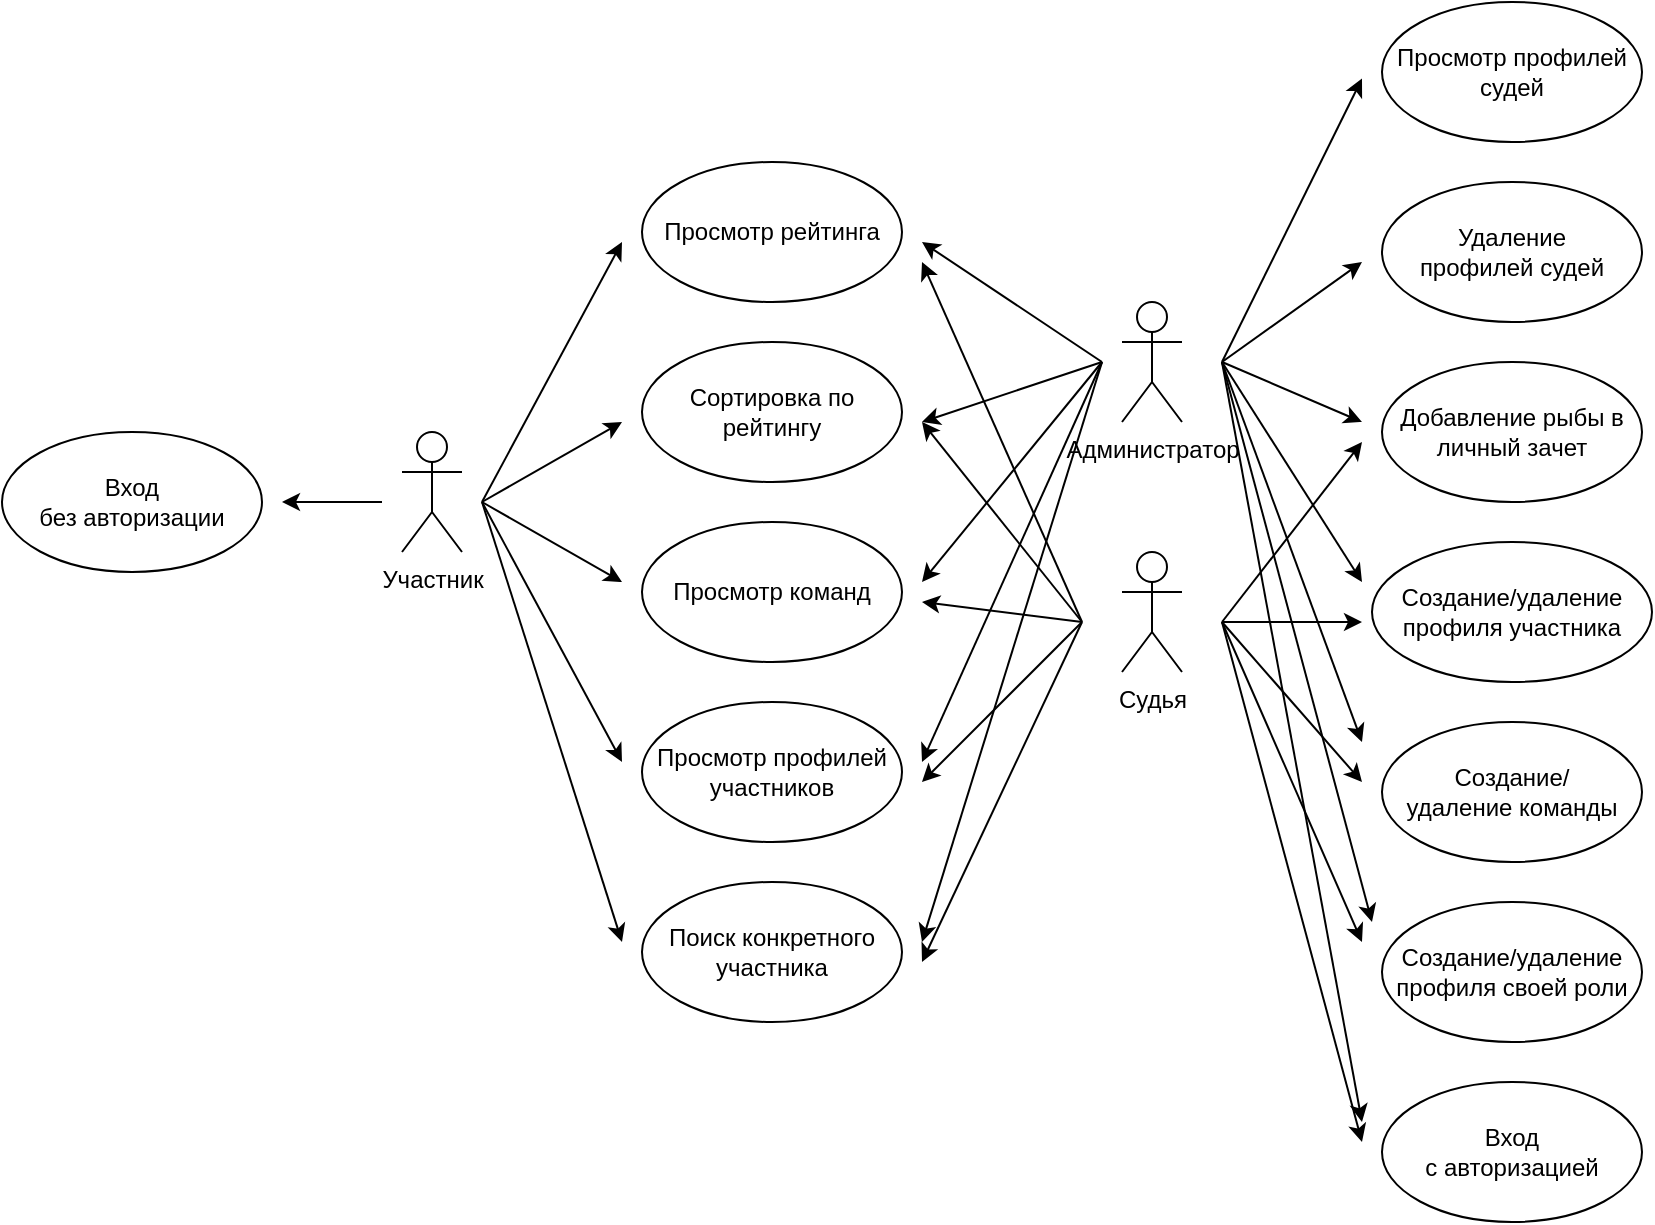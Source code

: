 <mxfile version="20.8.23" type="device" pages="4"><diagram id="C5RBs43oDa-KdzZeNtuy" name="Use-Case"><mxGraphModel dx="1363" dy="896" grid="1" gridSize="10" guides="1" tooltips="1" connect="1" arrows="1" fold="1" page="1" pageScale="1" pageWidth="1169" pageHeight="827" math="0" shadow="0"><root><mxCell id="WIyWlLk6GJQsqaUBKTNV-0"/><mxCell id="WIyWlLk6GJQsqaUBKTNV-1" parent="WIyWlLk6GJQsqaUBKTNV-0"/><mxCell id="YQOHylvYxFAeb9ghVXUO-17" value="Создание/удаление&lt;br&gt;профиля своей роли" style="ellipse;whiteSpace=wrap;html=1;" parent="WIyWlLk6GJQsqaUBKTNV-1" vertex="1"><mxGeometry x="780" y="580" width="130" height="70" as="geometry"/></mxCell><mxCell id="YQOHylvYxFAeb9ghVXUO-0" value="Участник" style="shape=umlActor;verticalLabelPosition=bottom;verticalAlign=top;html=1;outlineConnect=0;" parent="WIyWlLk6GJQsqaUBKTNV-1" vertex="1"><mxGeometry x="290" y="345" width="30" height="60" as="geometry"/></mxCell><mxCell id="YQOHylvYxFAeb9ghVXUO-4" value="Судья" style="shape=umlActor;verticalLabelPosition=bottom;verticalAlign=top;html=1;outlineConnect=0;" parent="WIyWlLk6GJQsqaUBKTNV-1" vertex="1"><mxGeometry x="650" y="405" width="30" height="60" as="geometry"/></mxCell><mxCell id="YQOHylvYxFAeb9ghVXUO-5" value="Администратор" style="shape=umlActor;verticalLabelPosition=bottom;verticalAlign=top;html=1;outlineConnect=0;" parent="WIyWlLk6GJQsqaUBKTNV-1" vertex="1"><mxGeometry x="650" y="280" width="30" height="60" as="geometry"/></mxCell><mxCell id="YQOHylvYxFAeb9ghVXUO-8" value="Просмотр рейтинга" style="ellipse;whiteSpace=wrap;html=1;" parent="WIyWlLk6GJQsqaUBKTNV-1" vertex="1"><mxGeometry x="410" y="210" width="130" height="70" as="geometry"/></mxCell><mxCell id="YQOHylvYxFAeb9ghVXUO-9" value="Создание/удаление&lt;br&gt;профиля участника" style="ellipse;whiteSpace=wrap;html=1;" parent="WIyWlLk6GJQsqaUBKTNV-1" vertex="1"><mxGeometry x="775" y="400" width="140" height="70" as="geometry"/></mxCell><mxCell id="YQOHylvYxFAeb9ghVXUO-11" value="Добавление рыбы в личный зачет" style="ellipse;whiteSpace=wrap;html=1;" parent="WIyWlLk6GJQsqaUBKTNV-1" vertex="1"><mxGeometry x="780" y="310" width="130" height="70" as="geometry"/></mxCell><mxCell id="YQOHylvYxFAeb9ghVXUO-12" value="Создание/&lt;br&gt;удаление команды" style="ellipse;whiteSpace=wrap;html=1;" parent="WIyWlLk6GJQsqaUBKTNV-1" vertex="1"><mxGeometry x="780" y="490" width="130" height="70" as="geometry"/></mxCell><mxCell id="YQOHylvYxFAeb9ghVXUO-13" value="Сортировка по рейтингу" style="ellipse;whiteSpace=wrap;html=1;" parent="WIyWlLk6GJQsqaUBKTNV-1" vertex="1"><mxGeometry x="410" y="300" width="130" height="70" as="geometry"/></mxCell><mxCell id="YQOHylvYxFAeb9ghVXUO-14" value="Просмотр профилей участников" style="ellipse;whiteSpace=wrap;html=1;" parent="WIyWlLk6GJQsqaUBKTNV-1" vertex="1"><mxGeometry x="410" y="480" width="130" height="70" as="geometry"/></mxCell><mxCell id="YQOHylvYxFAeb9ghVXUO-15" value="Просмотр команд" style="ellipse;whiteSpace=wrap;html=1;" parent="WIyWlLk6GJQsqaUBKTNV-1" vertex="1"><mxGeometry x="410" y="390" width="130" height="70" as="geometry"/></mxCell><mxCell id="YQOHylvYxFAeb9ghVXUO-16" value="Просмотр профилей судей" style="ellipse;whiteSpace=wrap;html=1;" parent="WIyWlLk6GJQsqaUBKTNV-1" vertex="1"><mxGeometry x="780" y="130" width="130" height="70" as="geometry"/></mxCell><mxCell id="YQOHylvYxFAeb9ghVXUO-18" value="Удаление &lt;br&gt;профилей судей" style="ellipse;whiteSpace=wrap;html=1;" parent="WIyWlLk6GJQsqaUBKTNV-1" vertex="1"><mxGeometry x="780" y="220" width="130" height="70" as="geometry"/></mxCell><mxCell id="YQOHylvYxFAeb9ghVXUO-21" value="" style="endArrow=classic;html=1;rounded=0;" parent="WIyWlLk6GJQsqaUBKTNV-1" edge="1"><mxGeometry width="50" height="50" relative="1" as="geometry"><mxPoint x="700" y="440" as="sourcePoint"/><mxPoint x="770" y="600" as="targetPoint"/></mxGeometry></mxCell><mxCell id="YQOHylvYxFAeb9ghVXUO-22" value="" style="endArrow=classic;html=1;rounded=0;" parent="WIyWlLk6GJQsqaUBKTNV-1" edge="1"><mxGeometry width="50" height="50" relative="1" as="geometry"><mxPoint x="700" y="440" as="sourcePoint"/><mxPoint x="770" y="520" as="targetPoint"/></mxGeometry></mxCell><mxCell id="YQOHylvYxFAeb9ghVXUO-23" value="" style="endArrow=classic;html=1;rounded=0;" parent="WIyWlLk6GJQsqaUBKTNV-1" edge="1"><mxGeometry width="50" height="50" relative="1" as="geometry"><mxPoint x="700" y="440" as="sourcePoint"/><mxPoint x="770" y="440" as="targetPoint"/></mxGeometry></mxCell><mxCell id="YQOHylvYxFAeb9ghVXUO-24" value="" style="endArrow=classic;html=1;rounded=0;" parent="WIyWlLk6GJQsqaUBKTNV-1" edge="1"><mxGeometry width="50" height="50" relative="1" as="geometry"><mxPoint x="700" y="440" as="sourcePoint"/><mxPoint x="770" y="350" as="targetPoint"/></mxGeometry></mxCell><mxCell id="YQOHylvYxFAeb9ghVXUO-27" value="" style="endArrow=classic;html=1;rounded=0;" parent="WIyWlLk6GJQsqaUBKTNV-1" edge="1"><mxGeometry width="50" height="50" relative="1" as="geometry"><mxPoint x="700" y="310" as="sourcePoint"/><mxPoint x="770" y="500" as="targetPoint"/></mxGeometry></mxCell><mxCell id="YQOHylvYxFAeb9ghVXUO-28" value="" style="endArrow=classic;html=1;rounded=0;" parent="WIyWlLk6GJQsqaUBKTNV-1" edge="1"><mxGeometry width="50" height="50" relative="1" as="geometry"><mxPoint x="700" y="310" as="sourcePoint"/><mxPoint x="775" y="590" as="targetPoint"/></mxGeometry></mxCell><mxCell id="YQOHylvYxFAeb9ghVXUO-29" value="" style="endArrow=classic;html=1;rounded=0;" parent="WIyWlLk6GJQsqaUBKTNV-1" edge="1"><mxGeometry width="50" height="50" relative="1" as="geometry"><mxPoint x="700" y="310" as="sourcePoint"/><mxPoint x="770" y="420" as="targetPoint"/></mxGeometry></mxCell><mxCell id="YQOHylvYxFAeb9ghVXUO-30" value="" style="endArrow=classic;html=1;rounded=0;" parent="WIyWlLk6GJQsqaUBKTNV-1" edge="1"><mxGeometry width="50" height="50" relative="1" as="geometry"><mxPoint x="700" y="310" as="sourcePoint"/><mxPoint x="770" y="340" as="targetPoint"/></mxGeometry></mxCell><mxCell id="YQOHylvYxFAeb9ghVXUO-31" value="" style="endArrow=classic;html=1;rounded=0;" parent="WIyWlLk6GJQsqaUBKTNV-1" edge="1"><mxGeometry width="50" height="50" relative="1" as="geometry"><mxPoint x="700" y="310" as="sourcePoint"/><mxPoint x="770" y="260" as="targetPoint"/></mxGeometry></mxCell><mxCell id="YQOHylvYxFAeb9ghVXUO-32" value="" style="endArrow=classic;html=1;rounded=0;" parent="WIyWlLk6GJQsqaUBKTNV-1" edge="1"><mxGeometry width="50" height="50" relative="1" as="geometry"><mxPoint x="700" y="310" as="sourcePoint"/><mxPoint x="770" y="168.286" as="targetPoint"/></mxGeometry></mxCell><mxCell id="YQOHylvYxFAeb9ghVXUO-33" value="" style="endArrow=classic;html=1;rounded=0;" parent="WIyWlLk6GJQsqaUBKTNV-1" edge="1"><mxGeometry width="50" height="50" relative="1" as="geometry"><mxPoint x="330" y="380" as="sourcePoint"/><mxPoint x="400" y="250" as="targetPoint"/></mxGeometry></mxCell><mxCell id="YQOHylvYxFAeb9ghVXUO-34" value="" style="endArrow=classic;html=1;rounded=0;" parent="WIyWlLk6GJQsqaUBKTNV-1" edge="1"><mxGeometry width="50" height="50" relative="1" as="geometry"><mxPoint x="330" y="380" as="sourcePoint"/><mxPoint x="400" y="340" as="targetPoint"/></mxGeometry></mxCell><mxCell id="YQOHylvYxFAeb9ghVXUO-35" value="" style="endArrow=classic;html=1;rounded=0;" parent="WIyWlLk6GJQsqaUBKTNV-1" edge="1"><mxGeometry width="50" height="50" relative="1" as="geometry"><mxPoint x="330" y="380" as="sourcePoint"/><mxPoint x="400" y="420" as="targetPoint"/></mxGeometry></mxCell><mxCell id="YQOHylvYxFAeb9ghVXUO-36" value="" style="endArrow=classic;html=1;rounded=0;" parent="WIyWlLk6GJQsqaUBKTNV-1" edge="1"><mxGeometry width="50" height="50" relative="1" as="geometry"><mxPoint x="330" y="380" as="sourcePoint"/><mxPoint x="400" y="510" as="targetPoint"/></mxGeometry></mxCell><mxCell id="YQOHylvYxFAeb9ghVXUO-37" value="" style="endArrow=classic;html=1;rounded=0;" parent="WIyWlLk6GJQsqaUBKTNV-1" edge="1"><mxGeometry width="50" height="50" relative="1" as="geometry"><mxPoint x="640" y="310" as="sourcePoint"/><mxPoint x="550" y="250" as="targetPoint"/></mxGeometry></mxCell><mxCell id="YQOHylvYxFAeb9ghVXUO-38" value="" style="endArrow=classic;html=1;rounded=0;" parent="WIyWlLk6GJQsqaUBKTNV-1" edge="1"><mxGeometry width="50" height="50" relative="1" as="geometry"><mxPoint x="640" y="310" as="sourcePoint"/><mxPoint x="550" y="340" as="targetPoint"/></mxGeometry></mxCell><mxCell id="YQOHylvYxFAeb9ghVXUO-39" value="" style="endArrow=classic;html=1;rounded=0;" parent="WIyWlLk6GJQsqaUBKTNV-1" edge="1"><mxGeometry width="50" height="50" relative="1" as="geometry"><mxPoint x="640" y="310" as="sourcePoint"/><mxPoint x="550" y="420" as="targetPoint"/></mxGeometry></mxCell><mxCell id="YQOHylvYxFAeb9ghVXUO-40" value="" style="endArrow=classic;html=1;rounded=0;" parent="WIyWlLk6GJQsqaUBKTNV-1" edge="1"><mxGeometry width="50" height="50" relative="1" as="geometry"><mxPoint x="640" y="310" as="sourcePoint"/><mxPoint x="550" y="510" as="targetPoint"/></mxGeometry></mxCell><mxCell id="YQOHylvYxFAeb9ghVXUO-41" value="" style="endArrow=classic;html=1;rounded=0;" parent="WIyWlLk6GJQsqaUBKTNV-1" edge="1"><mxGeometry width="50" height="50" relative="1" as="geometry"><mxPoint x="630" y="440" as="sourcePoint"/><mxPoint x="550" y="260" as="targetPoint"/></mxGeometry></mxCell><mxCell id="YQOHylvYxFAeb9ghVXUO-42" value="" style="endArrow=classic;html=1;rounded=0;" parent="WIyWlLk6GJQsqaUBKTNV-1" edge="1"><mxGeometry width="50" height="50" relative="1" as="geometry"><mxPoint x="630" y="440" as="sourcePoint"/><mxPoint x="550" y="340" as="targetPoint"/></mxGeometry></mxCell><mxCell id="YQOHylvYxFAeb9ghVXUO-43" value="" style="endArrow=classic;html=1;rounded=0;" parent="WIyWlLk6GJQsqaUBKTNV-1" edge="1"><mxGeometry width="50" height="50" relative="1" as="geometry"><mxPoint x="630" y="440" as="sourcePoint"/><mxPoint x="550" y="430" as="targetPoint"/></mxGeometry></mxCell><mxCell id="YQOHylvYxFAeb9ghVXUO-44" value="" style="endArrow=classic;html=1;rounded=0;" parent="WIyWlLk6GJQsqaUBKTNV-1" edge="1"><mxGeometry width="50" height="50" relative="1" as="geometry"><mxPoint x="630" y="440" as="sourcePoint"/><mxPoint x="550" y="520" as="targetPoint"/></mxGeometry></mxCell><mxCell id="0qVret66S03Rt1zFF7dO-0" value="Вход &lt;br&gt;без авторизации" style="ellipse;whiteSpace=wrap;html=1;" parent="WIyWlLk6GJQsqaUBKTNV-1" vertex="1"><mxGeometry x="90" y="345" width="130" height="70" as="geometry"/></mxCell><mxCell id="0qVret66S03Rt1zFF7dO-1" value="Вход &lt;br&gt;с авторизацией" style="ellipse;whiteSpace=wrap;html=1;" parent="WIyWlLk6GJQsqaUBKTNV-1" vertex="1"><mxGeometry x="780" y="670" width="130" height="70" as="geometry"/></mxCell><mxCell id="0qVret66S03Rt1zFF7dO-2" value="" style="endArrow=classic;html=1;rounded=0;" parent="WIyWlLk6GJQsqaUBKTNV-1" edge="1"><mxGeometry width="50" height="50" relative="1" as="geometry"><mxPoint x="280" y="380" as="sourcePoint"/><mxPoint x="230" y="380" as="targetPoint"/></mxGeometry></mxCell><mxCell id="0qVret66S03Rt1zFF7dO-3" value="" style="endArrow=classic;html=1;rounded=0;" parent="WIyWlLk6GJQsqaUBKTNV-1" edge="1"><mxGeometry width="50" height="50" relative="1" as="geometry"><mxPoint x="700" y="440" as="sourcePoint"/><mxPoint x="770" y="700" as="targetPoint"/></mxGeometry></mxCell><mxCell id="0qVret66S03Rt1zFF7dO-4" value="" style="endArrow=classic;html=1;rounded=0;" parent="WIyWlLk6GJQsqaUBKTNV-1" edge="1"><mxGeometry width="50" height="50" relative="1" as="geometry"><mxPoint x="700" y="310" as="sourcePoint"/><mxPoint x="770" y="690" as="targetPoint"/></mxGeometry></mxCell><mxCell id="_BzjQi7NWbkjEzdSLyF--0" value="Поиск конкретного участника" style="ellipse;whiteSpace=wrap;html=1;" parent="WIyWlLk6GJQsqaUBKTNV-1" vertex="1"><mxGeometry x="410" y="570" width="130" height="70" as="geometry"/></mxCell><mxCell id="_BzjQi7NWbkjEzdSLyF--1" value="" style="endArrow=classic;html=1;rounded=0;" parent="WIyWlLk6GJQsqaUBKTNV-1" edge="1"><mxGeometry width="50" height="50" relative="1" as="geometry"><mxPoint x="330" y="380" as="sourcePoint"/><mxPoint x="400" y="600" as="targetPoint"/></mxGeometry></mxCell><mxCell id="_BzjQi7NWbkjEzdSLyF--2" value="" style="endArrow=classic;html=1;rounded=0;" parent="WIyWlLk6GJQsqaUBKTNV-1" edge="1"><mxGeometry width="50" height="50" relative="1" as="geometry"><mxPoint x="640" y="310" as="sourcePoint"/><mxPoint x="550" y="600" as="targetPoint"/></mxGeometry></mxCell><mxCell id="_BzjQi7NWbkjEzdSLyF--3" value="" style="endArrow=classic;html=1;rounded=0;" parent="WIyWlLk6GJQsqaUBKTNV-1" edge="1"><mxGeometry width="50" height="50" relative="1" as="geometry"><mxPoint x="630" y="440" as="sourcePoint"/><mxPoint x="550" y="610" as="targetPoint"/></mxGeometry></mxCell></root></mxGraphModel></diagram><diagram id="XdohC6Mm9TDJxj2JMwWu" name="ER-diagram"><mxGraphModel dx="954" dy="627" grid="1" gridSize="10" guides="1" tooltips="1" connect="1" arrows="1" fold="1" page="1" pageScale="1" pageWidth="1169" pageHeight="827" math="0" shadow="0"><root><mxCell id="0"/><mxCell id="1" parent="0"/><mxCell id="G66R9yaTg9BMYnOoVjgn-23" value="" style="rounded=0;whiteSpace=wrap;html=1;" parent="1" vertex="1"><mxGeometry x="820" y="630" width="120" height="60" as="geometry"/></mxCell><mxCell id="JLUIzX71OMbjESoLjNHT-1" value="Участник" style="rounded=0;whiteSpace=wrap;html=1;" parent="1" vertex="1"><mxGeometry x="1030" y="410" width="120" height="60" as="geometry"/></mxCell><mxCell id="G66R9yaTg9BMYnOoVjgn-1" value="Администратор" style="rounded=0;whiteSpace=wrap;html=1;" parent="1" vertex="1"><mxGeometry x="1430" y="330" width="120" height="60" as="geometry"/></mxCell><mxCell id="G66R9yaTg9BMYnOoVjgn-2" value="Судья" style="rounded=0;whiteSpace=wrap;html=1;" parent="1" vertex="1"><mxGeometry x="1250" y="340" width="120" height="60" as="geometry"/></mxCell><mxCell id="G66R9yaTg9BMYnOoVjgn-3" value="Рыба" style="rounded=0;whiteSpace=wrap;html=1;" parent="1" vertex="1"><mxGeometry x="290" y="390" width="120" height="60" as="geometry"/></mxCell><mxCell id="G66R9yaTg9BMYnOoVjgn-4" value="fishId" style="ellipse;whiteSpace=wrap;html=1;" parent="1" vertex="1"><mxGeometry x="210" y="470" width="120" height="60" as="geometry"/></mxCell><mxCell id="G66R9yaTg9BMYnOoVjgn-6" value="fishName" style="ellipse;whiteSpace=wrap;html=1;" parent="1" vertex="1"><mxGeometry x="210" y="550" width="120" height="60" as="geometry"/></mxCell><mxCell id="G66R9yaTg9BMYnOoVjgn-7" value="fishWeight" style="ellipse;whiteSpace=wrap;html=1;" parent="1" vertex="1"><mxGeometry x="210" y="630" width="120" height="60" as="geometry"/></mxCell><mxCell id="G66R9yaTg9BMYnOoVjgn-9" value="fishScore" style="ellipse;whiteSpace=wrap;html=1;" parent="1" vertex="1"><mxGeometry x="210" y="700" width="120" height="60" as="geometry"/></mxCell><mxCell id="G66R9yaTg9BMYnOoVjgn-10" value="fishDay" style="ellipse;whiteSpace=wrap;html=1;" parent="1" vertex="1"><mxGeometry x="210" y="770" width="120" height="60" as="geometry"/></mxCell><mxCell id="G66R9yaTg9BMYnOoVjgn-11" value="Профиль" style="rounded=0;whiteSpace=wrap;html=1;" parent="1" vertex="1"><mxGeometry x="490" y="530" width="120" height="60" as="geometry"/></mxCell><mxCell id="G66R9yaTg9BMYnOoVjgn-12" value="profileId" style="ellipse;whiteSpace=wrap;html=1;" parent="1" vertex="1"><mxGeometry x="480" y="600" width="120" height="60" as="geometry"/></mxCell><mxCell id="G66R9yaTg9BMYnOoVjgn-13" value="profileFullName" style="ellipse;whiteSpace=wrap;html=1;" parent="1" vertex="1"><mxGeometry x="480" y="680" width="120" height="60" as="geometry"/></mxCell><mxCell id="G66R9yaTg9BMYnOoVjgn-14" value="profileCity" style="ellipse;whiteSpace=wrap;html=1;" parent="1" vertex="1"><mxGeometry x="480" y="850" width="120" height="60" as="geometry"/></mxCell><mxCell id="G66R9yaTg9BMYnOoVjgn-15" value="profileBirthDate" style="ellipse;whiteSpace=wrap;html=1;" parent="1" vertex="1"><mxGeometry x="480" y="767" width="120" height="60" as="geometry"/></mxCell><mxCell id="G66R9yaTg9BMYnOoVjgn-16" value="profileLicense" style="ellipse;whiteSpace=wrap;html=1;" parent="1" vertex="1"><mxGeometry x="480" y="940" width="120" height="60" as="geometry"/></mxCell><mxCell id="G66R9yaTg9BMYnOoVjgn-17" value="profileRole" style="ellipse;whiteSpace=wrap;html=1;" parent="1" vertex="1"><mxGeometry x="480" y="1030" width="120" height="60" as="geometry"/></mxCell><mxCell id="G66R9yaTg9BMYnOoVjgn-18" value="Авторизация" style="rounded=0;whiteSpace=wrap;html=1;" parent="1" vertex="1"><mxGeometry x="830" y="635" width="100" height="50" as="geometry"/></mxCell><mxCell id="G66R9yaTg9BMYnOoVjgn-19" value="authorizationId" style="ellipse;whiteSpace=wrap;html=1;" parent="1" vertex="1"><mxGeometry x="780" y="700" width="120" height="60" as="geometry"/></mxCell><mxCell id="G66R9yaTg9BMYnOoVjgn-20" value="authorizationLogin" style="ellipse;whiteSpace=wrap;html=1;" parent="1" vertex="1"><mxGeometry x="780" y="780" width="120" height="60" as="geometry"/></mxCell><mxCell id="G66R9yaTg9BMYnOoVjgn-21" value="authorizationPassword" style="ellipse;whiteSpace=wrap;html=1;" parent="1" vertex="1"><mxGeometry x="780" y="860" width="120" height="60" as="geometry"/></mxCell><mxCell id="G66R9yaTg9BMYnOoVjgn-24" value="participantId" style="ellipse;whiteSpace=wrap;html=1;" parent="1" vertex="1"><mxGeometry x="980" y="500" width="120" height="60" as="geometry"/></mxCell><mxCell id="G66R9yaTg9BMYnOoVjgn-25" value="Команда" style="rounded=0;whiteSpace=wrap;html=1;" parent="1" vertex="1"><mxGeometry x="30" y="410" width="120" height="60" as="geometry"/></mxCell><mxCell id="G66R9yaTg9BMYnOoVjgn-26" value="teamId" style="ellipse;whiteSpace=wrap;html=1;" parent="1" vertex="1"><mxGeometry x="10" y="500" width="120" height="60" as="geometry"/></mxCell><mxCell id="G66R9yaTg9BMYnOoVjgn-27" value="teamName" style="ellipse;whiteSpace=wrap;html=1;" parent="1" vertex="1"><mxGeometry x="10" y="575" width="120" height="60" as="geometry"/></mxCell><mxCell id="G66R9yaTg9BMYnOoVjgn-28" value="teamMembers" style="ellipse;whiteSpace=wrap;html=1;" parent="1" vertex="1"><mxGeometry x="10" y="660" width="120" height="60" as="geometry"/></mxCell><mxCell id="G66R9yaTg9BMYnOoVjgn-29" value="teamScore" style="ellipse;whiteSpace=wrap;html=1;" parent="1" vertex="1"><mxGeometry x="10" y="740" width="120" height="60" as="geometry"/></mxCell><mxCell id="G66R9yaTg9BMYnOoVjgn-30" value="participantProfile" style="ellipse;whiteSpace=wrap;html=1;" parent="1" vertex="1"><mxGeometry x="980" y="680" width="120" height="60" as="geometry"/></mxCell><mxCell id="G66R9yaTg9BMYnOoVjgn-31" value="participantTeam" style="ellipse;whiteSpace=wrap;html=1;" parent="1" vertex="1"><mxGeometry x="980" y="580" width="120" height="60" as="geometry"/></mxCell><mxCell id="G66R9yaTg9BMYnOoVjgn-32" value="participantFish" style="ellipse;whiteSpace=wrap;html=1;" parent="1" vertex="1"><mxGeometry x="980" y="770" width="120" height="60" as="geometry"/></mxCell><mxCell id="G66R9yaTg9BMYnOoVjgn-33" value="participantScore" style="ellipse;whiteSpace=wrap;html=1;" parent="1" vertex="1"><mxGeometry x="980" y="850" width="120" height="60" as="geometry"/></mxCell><mxCell id="G66R9yaTg9BMYnOoVjgn-34" value="judgeId" style="ellipse;whiteSpace=wrap;html=1;" parent="1" vertex="1"><mxGeometry x="1210" y="413" width="120" height="60" as="geometry"/></mxCell><mxCell id="G66R9yaTg9BMYnOoVjgn-35" value="judgeProfile" style="ellipse;whiteSpace=wrap;html=1;" parent="1" vertex="1"><mxGeometry x="1210" y="490" width="120" height="60" as="geometry"/></mxCell><mxCell id="G66R9yaTg9BMYnOoVjgn-36" value="adminProfile" style="ellipse;whiteSpace=wrap;html=1;" parent="1" vertex="1"><mxGeometry x="1440" y="490" width="120" height="60" as="geometry"/></mxCell><mxCell id="G66R9yaTg9BMYnOoVjgn-37" value="adminId" style="ellipse;whiteSpace=wrap;html=1;" parent="1" vertex="1"><mxGeometry x="1430" y="410" width="120" height="60" as="geometry"/></mxCell></root></mxGraphModel></diagram><diagram id="D-AGvYWgpubNaMurvmir" name="ER-model"><mxGraphModel dx="2637" dy="965" grid="1" gridSize="10" guides="1" tooltips="1" connect="1" arrows="1" fold="1" page="1" pageScale="1" pageWidth="1169" pageHeight="827" math="0" shadow="0"><root><mxCell id="0"/><mxCell id="1" parent="0"/><mxCell id="TVfF_O8ZY-4SQyPAFBxy-117" value="Fish" style="shape=table;startSize=30;container=1;collapsible=1;childLayout=tableLayout;fixedRows=1;rowLines=0;fontStyle=1;align=center;resizeLast=1;" parent="1" vertex="1"><mxGeometry x="-220.05" y="691" width="200" height="120" as="geometry"/></mxCell><mxCell id="TVfF_O8ZY-4SQyPAFBxy-118" value="" style="shape=tableRow;horizontal=0;startSize=0;swimlaneHead=0;swimlaneBody=0;fillColor=none;collapsible=0;dropTarget=0;points=[[0,0.5],[1,0.5]];portConstraint=eastwest;top=0;left=0;right=0;bottom=1;" parent="TVfF_O8ZY-4SQyPAFBxy-117" vertex="1"><mxGeometry y="30" width="200" height="30" as="geometry"/></mxCell><mxCell id="TVfF_O8ZY-4SQyPAFBxy-119" value="PK" style="shape=partialRectangle;connectable=0;fillColor=none;top=0;left=0;bottom=0;right=0;fontStyle=1;overflow=hidden;" parent="TVfF_O8ZY-4SQyPAFBxy-118" vertex="1"><mxGeometry width="30" height="30" as="geometry"><mxRectangle width="30" height="30" as="alternateBounds"/></mxGeometry></mxCell><mxCell id="TVfF_O8ZY-4SQyPAFBxy-120" value="fishID" style="shape=partialRectangle;connectable=0;fillColor=none;top=0;left=0;bottom=0;right=0;align=left;spacingLeft=6;fontStyle=5;overflow=hidden;" parent="TVfF_O8ZY-4SQyPAFBxy-118" vertex="1"><mxGeometry x="30" width="170" height="30" as="geometry"><mxRectangle width="170" height="30" as="alternateBounds"/></mxGeometry></mxCell><mxCell id="TVfF_O8ZY-4SQyPAFBxy-121" value="" style="shape=tableRow;horizontal=0;startSize=0;swimlaneHead=0;swimlaneBody=0;fillColor=none;collapsible=0;dropTarget=0;points=[[0,0.5],[1,0.5]];portConstraint=eastwest;top=0;left=0;right=0;bottom=0;" parent="TVfF_O8ZY-4SQyPAFBxy-117" vertex="1"><mxGeometry y="60" width="200" height="30" as="geometry"/></mxCell><mxCell id="TVfF_O8ZY-4SQyPAFBxy-122" value="" style="shape=partialRectangle;connectable=0;fillColor=none;top=0;left=0;bottom=0;right=0;editable=1;overflow=hidden;" parent="TVfF_O8ZY-4SQyPAFBxy-121" vertex="1"><mxGeometry width="30" height="30" as="geometry"><mxRectangle width="30" height="30" as="alternateBounds"/></mxGeometry></mxCell><mxCell id="TVfF_O8ZY-4SQyPAFBxy-123" value="fishName" style="shape=partialRectangle;connectable=0;fillColor=none;top=0;left=0;bottom=0;right=0;align=left;spacingLeft=6;overflow=hidden;" parent="TVfF_O8ZY-4SQyPAFBxy-121" vertex="1"><mxGeometry x="30" width="170" height="30" as="geometry"><mxRectangle width="170" height="30" as="alternateBounds"/></mxGeometry></mxCell><mxCell id="TVfF_O8ZY-4SQyPAFBxy-124" value="" style="shape=tableRow;horizontal=0;startSize=0;swimlaneHead=0;swimlaneBody=0;fillColor=none;collapsible=0;dropTarget=0;points=[[0,0.5],[1,0.5]];portConstraint=eastwest;top=0;left=0;right=0;bottom=0;" parent="TVfF_O8ZY-4SQyPAFBxy-117" vertex="1"><mxGeometry y="90" width="200" height="30" as="geometry"/></mxCell><mxCell id="TVfF_O8ZY-4SQyPAFBxy-125" value="" style="shape=partialRectangle;connectable=0;fillColor=none;top=0;left=0;bottom=0;right=0;editable=1;overflow=hidden;" parent="TVfF_O8ZY-4SQyPAFBxy-124" vertex="1"><mxGeometry width="30" height="30" as="geometry"><mxRectangle width="30" height="30" as="alternateBounds"/></mxGeometry></mxCell><mxCell id="TVfF_O8ZY-4SQyPAFBxy-126" value="fishScore" style="shape=partialRectangle;connectable=0;fillColor=none;top=0;left=0;bottom=0;right=0;align=left;spacingLeft=6;overflow=hidden;" parent="TVfF_O8ZY-4SQyPAFBxy-124" vertex="1"><mxGeometry x="30" width="170" height="30" as="geometry"><mxRectangle width="170" height="30" as="alternateBounds"/></mxGeometry></mxCell><mxCell id="TVfF_O8ZY-4SQyPAFBxy-130" value="Championship" style="shape=table;startSize=30;container=1;collapsible=1;childLayout=tableLayout;fixedRows=1;rowLines=0;fontStyle=1;align=center;resizeLast=1;" parent="1" vertex="1"><mxGeometry x="-1050" y="590" width="200" height="150" as="geometry"/></mxCell><mxCell id="TVfF_O8ZY-4SQyPAFBxy-131" value="" style="shape=tableRow;horizontal=0;startSize=0;swimlaneHead=0;swimlaneBody=0;fillColor=none;collapsible=0;dropTarget=0;points=[[0,0.5],[1,0.5]];portConstraint=eastwest;top=0;left=0;right=0;bottom=1;" parent="TVfF_O8ZY-4SQyPAFBxy-130" vertex="1"><mxGeometry y="30" width="200" height="30" as="geometry"/></mxCell><mxCell id="TVfF_O8ZY-4SQyPAFBxy-132" value="PK" style="shape=partialRectangle;connectable=0;fillColor=none;top=0;left=0;bottom=0;right=0;fontStyle=1;overflow=hidden;" parent="TVfF_O8ZY-4SQyPAFBxy-131" vertex="1"><mxGeometry width="30" height="30" as="geometry"><mxRectangle width="30" height="30" as="alternateBounds"/></mxGeometry></mxCell><mxCell id="TVfF_O8ZY-4SQyPAFBxy-133" value="championshipID" style="shape=partialRectangle;connectable=0;fillColor=none;top=0;left=0;bottom=0;right=0;align=left;spacingLeft=6;fontStyle=5;overflow=hidden;" parent="TVfF_O8ZY-4SQyPAFBxy-131" vertex="1"><mxGeometry x="30" width="170" height="30" as="geometry"><mxRectangle width="170" height="30" as="alternateBounds"/></mxGeometry></mxCell><mxCell id="TVfF_O8ZY-4SQyPAFBxy-134" value="" style="shape=tableRow;horizontal=0;startSize=0;swimlaneHead=0;swimlaneBody=0;fillColor=none;collapsible=0;dropTarget=0;points=[[0,0.5],[1,0.5]];portConstraint=eastwest;top=0;left=0;right=0;bottom=0;" parent="TVfF_O8ZY-4SQyPAFBxy-130" vertex="1"><mxGeometry y="60" width="200" height="30" as="geometry"/></mxCell><mxCell id="TVfF_O8ZY-4SQyPAFBxy-135" value="" style="shape=partialRectangle;connectable=0;fillColor=none;top=0;left=0;bottom=0;right=0;editable=1;overflow=hidden;" parent="TVfF_O8ZY-4SQyPAFBxy-134" vertex="1"><mxGeometry width="30" height="30" as="geometry"><mxRectangle width="30" height="30" as="alternateBounds"/></mxGeometry></mxCell><mxCell id="TVfF_O8ZY-4SQyPAFBxy-136" value="championshipName" style="shape=partialRectangle;connectable=0;fillColor=none;top=0;left=0;bottom=0;right=0;align=left;spacingLeft=6;overflow=hidden;" parent="TVfF_O8ZY-4SQyPAFBxy-134" vertex="1"><mxGeometry x="30" width="170" height="30" as="geometry"><mxRectangle width="170" height="30" as="alternateBounds"/></mxGeometry></mxCell><mxCell id="TVfF_O8ZY-4SQyPAFBxy-137" value="" style="shape=tableRow;horizontal=0;startSize=0;swimlaneHead=0;swimlaneBody=0;fillColor=none;collapsible=0;dropTarget=0;points=[[0,0.5],[1,0.5]];portConstraint=eastwest;top=0;left=0;right=0;bottom=0;" parent="TVfF_O8ZY-4SQyPAFBxy-130" vertex="1"><mxGeometry y="90" width="200" height="30" as="geometry"/></mxCell><mxCell id="TVfF_O8ZY-4SQyPAFBxy-138" value="" style="shape=partialRectangle;connectable=0;fillColor=none;top=0;left=0;bottom=0;right=0;editable=1;overflow=hidden;" parent="TVfF_O8ZY-4SQyPAFBxy-137" vertex="1"><mxGeometry width="30" height="30" as="geometry"><mxRectangle width="30" height="30" as="alternateBounds"/></mxGeometry></mxCell><mxCell id="TVfF_O8ZY-4SQyPAFBxy-139" value="championshipPlace" style="shape=partialRectangle;connectable=0;fillColor=none;top=0;left=0;bottom=0;right=0;align=left;spacingLeft=6;overflow=hidden;" parent="TVfF_O8ZY-4SQyPAFBxy-137" vertex="1"><mxGeometry x="30" width="170" height="30" as="geometry"><mxRectangle width="170" height="30" as="alternateBounds"/></mxGeometry></mxCell><mxCell id="TVfF_O8ZY-4SQyPAFBxy-140" value="" style="shape=tableRow;horizontal=0;startSize=0;swimlaneHead=0;swimlaneBody=0;fillColor=none;collapsible=0;dropTarget=0;points=[[0,0.5],[1,0.5]];portConstraint=eastwest;top=0;left=0;right=0;bottom=0;" parent="TVfF_O8ZY-4SQyPAFBxy-130" vertex="1"><mxGeometry y="120" width="200" height="30" as="geometry"/></mxCell><mxCell id="TVfF_O8ZY-4SQyPAFBxy-141" value="FK1" style="shape=partialRectangle;connectable=0;fillColor=none;top=0;left=0;bottom=0;right=0;editable=1;overflow=hidden;" parent="TVfF_O8ZY-4SQyPAFBxy-140" vertex="1"><mxGeometry width="30" height="30" as="geometry"><mxRectangle width="30" height="30" as="alternateBounds"/></mxGeometry></mxCell><mxCell id="TVfF_O8ZY-4SQyPAFBxy-142" value="championshipСompetitions" style="shape=partialRectangle;connectable=0;fillColor=none;top=0;left=0;bottom=0;right=0;align=left;spacingLeft=6;overflow=hidden;" parent="TVfF_O8ZY-4SQyPAFBxy-140" vertex="1"><mxGeometry x="30" width="170" height="30" as="geometry"><mxRectangle width="170" height="30" as="alternateBounds"/></mxGeometry></mxCell><mxCell id="TVfF_O8ZY-4SQyPAFBxy-155" value="Сompetitions" style="shape=table;startSize=30;container=1;collapsible=1;childLayout=tableLayout;fixedRows=1;rowLines=0;fontStyle=1;align=center;resizeLast=1;" parent="1" vertex="1"><mxGeometry x="-1050" y="260" width="200" height="180" as="geometry"/></mxCell><mxCell id="TVfF_O8ZY-4SQyPAFBxy-156" value="" style="shape=tableRow;horizontal=0;startSize=0;swimlaneHead=0;swimlaneBody=0;fillColor=none;collapsible=0;dropTarget=0;points=[[0,0.5],[1,0.5]];portConstraint=eastwest;top=0;left=0;right=0;bottom=1;" parent="TVfF_O8ZY-4SQyPAFBxy-155" vertex="1"><mxGeometry y="30" width="200" height="30" as="geometry"/></mxCell><mxCell id="TVfF_O8ZY-4SQyPAFBxy-157" value="PK" style="shape=partialRectangle;connectable=0;fillColor=none;top=0;left=0;bottom=0;right=0;fontStyle=1;overflow=hidden;" parent="TVfF_O8ZY-4SQyPAFBxy-156" vertex="1"><mxGeometry width="30" height="30" as="geometry"><mxRectangle width="30" height="30" as="alternateBounds"/></mxGeometry></mxCell><mxCell id="TVfF_O8ZY-4SQyPAFBxy-158" value="сompetitionsID" style="shape=partialRectangle;connectable=0;fillColor=none;top=0;left=0;bottom=0;right=0;align=left;spacingLeft=6;fontStyle=5;overflow=hidden;" parent="TVfF_O8ZY-4SQyPAFBxy-156" vertex="1"><mxGeometry x="30" width="170" height="30" as="geometry"><mxRectangle width="170" height="30" as="alternateBounds"/></mxGeometry></mxCell><mxCell id="TVfF_O8ZY-4SQyPAFBxy-159" value="" style="shape=tableRow;horizontal=0;startSize=0;swimlaneHead=0;swimlaneBody=0;fillColor=none;collapsible=0;dropTarget=0;points=[[0,0.5],[1,0.5]];portConstraint=eastwest;top=0;left=0;right=0;bottom=0;" parent="TVfF_O8ZY-4SQyPAFBxy-155" vertex="1"><mxGeometry y="60" width="200" height="30" as="geometry"/></mxCell><mxCell id="TVfF_O8ZY-4SQyPAFBxy-160" value="" style="shape=partialRectangle;connectable=0;fillColor=none;top=0;left=0;bottom=0;right=0;editable=1;overflow=hidden;" parent="TVfF_O8ZY-4SQyPAFBxy-159" vertex="1"><mxGeometry width="30" height="30" as="geometry"><mxRectangle width="30" height="30" as="alternateBounds"/></mxGeometry></mxCell><mxCell id="TVfF_O8ZY-4SQyPAFBxy-161" value="сompetitionsName" style="shape=partialRectangle;connectable=0;fillColor=none;top=0;left=0;bottom=0;right=0;align=left;spacingLeft=6;overflow=hidden;" parent="TVfF_O8ZY-4SQyPAFBxy-159" vertex="1"><mxGeometry x="30" width="170" height="30" as="geometry"><mxRectangle width="170" height="30" as="alternateBounds"/></mxGeometry></mxCell><mxCell id="TVfF_O8ZY-4SQyPAFBxy-162" value="" style="shape=tableRow;horizontal=0;startSize=0;swimlaneHead=0;swimlaneBody=0;fillColor=none;collapsible=0;dropTarget=0;points=[[0,0.5],[1,0.5]];portConstraint=eastwest;top=0;left=0;right=0;bottom=0;" parent="TVfF_O8ZY-4SQyPAFBxy-155" vertex="1"><mxGeometry y="90" width="200" height="30" as="geometry"/></mxCell><mxCell id="TVfF_O8ZY-4SQyPAFBxy-163" value="FK1" style="shape=partialRectangle;connectable=0;fillColor=none;top=0;left=0;bottom=0;right=0;editable=1;overflow=hidden;" parent="TVfF_O8ZY-4SQyPAFBxy-162" vertex="1"><mxGeometry width="30" height="30" as="geometry"><mxRectangle width="30" height="30" as="alternateBounds"/></mxGeometry></mxCell><mxCell id="TVfF_O8ZY-4SQyPAFBxy-164" value="сompetitionsChampionship" style="shape=partialRectangle;connectable=0;fillColor=none;top=0;left=0;bottom=0;right=0;align=left;spacingLeft=6;overflow=hidden;" parent="TVfF_O8ZY-4SQyPAFBxy-162" vertex="1"><mxGeometry x="30" width="170" height="30" as="geometry"><mxRectangle width="170" height="30" as="alternateBounds"/></mxGeometry></mxCell><mxCell id="TVfF_O8ZY-4SQyPAFBxy-165" value="" style="shape=tableRow;horizontal=0;startSize=0;swimlaneHead=0;swimlaneBody=0;fillColor=none;collapsible=0;dropTarget=0;points=[[0,0.5],[1,0.5]];portConstraint=eastwest;top=0;left=0;right=0;bottom=0;" parent="TVfF_O8ZY-4SQyPAFBxy-155" vertex="1"><mxGeometry y="120" width="200" height="30" as="geometry"/></mxCell><mxCell id="TVfF_O8ZY-4SQyPAFBxy-166" value="FK2" style="shape=partialRectangle;connectable=0;fillColor=none;top=0;left=0;bottom=0;right=0;editable=1;overflow=hidden;" parent="TVfF_O8ZY-4SQyPAFBxy-165" vertex="1"><mxGeometry width="30" height="30" as="geometry"><mxRectangle width="30" height="30" as="alternateBounds"/></mxGeometry></mxCell><mxCell id="TVfF_O8ZY-4SQyPAFBxy-167" value="сompetitionsSteps" style="shape=partialRectangle;connectable=0;fillColor=none;top=0;left=0;bottom=0;right=0;align=left;spacingLeft=6;overflow=hidden;" parent="TVfF_O8ZY-4SQyPAFBxy-165" vertex="1"><mxGeometry x="30" width="170" height="30" as="geometry"><mxRectangle width="170" height="30" as="alternateBounds"/></mxGeometry></mxCell><mxCell id="TVfF_O8ZY-4SQyPAFBxy-283" value="" style="shape=tableRow;horizontal=0;startSize=0;swimlaneHead=0;swimlaneBody=0;fillColor=none;collapsible=0;dropTarget=0;points=[[0,0.5],[1,0.5]];portConstraint=eastwest;top=0;left=0;right=0;bottom=0;" parent="TVfF_O8ZY-4SQyPAFBxy-155" vertex="1"><mxGeometry y="150" width="200" height="30" as="geometry"/></mxCell><mxCell id="TVfF_O8ZY-4SQyPAFBxy-284" value="FK3" style="shape=partialRectangle;connectable=0;fillColor=none;top=0;left=0;bottom=0;right=0;editable=1;overflow=hidden;" parent="TVfF_O8ZY-4SQyPAFBxy-283" vertex="1"><mxGeometry width="30" height="30" as="geometry"><mxRectangle width="30" height="30" as="alternateBounds"/></mxGeometry></mxCell><mxCell id="TVfF_O8ZY-4SQyPAFBxy-285" value="сompetitionsTeams" style="shape=partialRectangle;connectable=0;fillColor=none;top=0;left=0;bottom=0;right=0;align=left;spacingLeft=6;overflow=hidden;" parent="TVfF_O8ZY-4SQyPAFBxy-283" vertex="1"><mxGeometry x="30" width="170" height="30" as="geometry"><mxRectangle width="170" height="30" as="alternateBounds"/></mxGeometry></mxCell><mxCell id="TVfF_O8ZY-4SQyPAFBxy-168" value="Participant" style="shape=table;startSize=30;container=1;collapsible=1;childLayout=tableLayout;fixedRows=1;rowLines=0;fontStyle=1;align=center;resizeLast=1;" parent="1" vertex="1"><mxGeometry x="-460" y="20" width="200" height="210" as="geometry"/></mxCell><mxCell id="TVfF_O8ZY-4SQyPAFBxy-169" value="" style="shape=tableRow;horizontal=0;startSize=0;swimlaneHead=0;swimlaneBody=0;fillColor=none;collapsible=0;dropTarget=0;points=[[0,0.5],[1,0.5]];portConstraint=eastwest;top=0;left=0;right=0;bottom=1;" parent="TVfF_O8ZY-4SQyPAFBxy-168" vertex="1"><mxGeometry y="30" width="200" height="30" as="geometry"/></mxCell><mxCell id="TVfF_O8ZY-4SQyPAFBxy-170" value="PK" style="shape=partialRectangle;connectable=0;fillColor=none;top=0;left=0;bottom=0;right=0;fontStyle=1;overflow=hidden;" parent="TVfF_O8ZY-4SQyPAFBxy-169" vertex="1"><mxGeometry width="30" height="30" as="geometry"><mxRectangle width="30" height="30" as="alternateBounds"/></mxGeometry></mxCell><mxCell id="TVfF_O8ZY-4SQyPAFBxy-171" value="participantID" style="shape=partialRectangle;connectable=0;fillColor=none;top=0;left=0;bottom=0;right=0;align=left;spacingLeft=6;fontStyle=5;overflow=hidden;" parent="TVfF_O8ZY-4SQyPAFBxy-169" vertex="1"><mxGeometry x="30" width="170" height="30" as="geometry"><mxRectangle width="170" height="30" as="alternateBounds"/></mxGeometry></mxCell><mxCell id="TVfF_O8ZY-4SQyPAFBxy-172" value="" style="shape=tableRow;horizontal=0;startSize=0;swimlaneHead=0;swimlaneBody=0;fillColor=none;collapsible=0;dropTarget=0;points=[[0,0.5],[1,0.5]];portConstraint=eastwest;top=0;left=0;right=0;bottom=0;" parent="TVfF_O8ZY-4SQyPAFBxy-168" vertex="1"><mxGeometry y="60" width="200" height="30" as="geometry"/></mxCell><mxCell id="TVfF_O8ZY-4SQyPAFBxy-173" value="" style="shape=partialRectangle;connectable=0;fillColor=none;top=0;left=0;bottom=0;right=0;editable=1;overflow=hidden;" parent="TVfF_O8ZY-4SQyPAFBxy-172" vertex="1"><mxGeometry width="30" height="30" as="geometry"><mxRectangle width="30" height="30" as="alternateBounds"/></mxGeometry></mxCell><mxCell id="TVfF_O8ZY-4SQyPAFBxy-174" value="participantFullname" style="shape=partialRectangle;connectable=0;fillColor=none;top=0;left=0;bottom=0;right=0;align=left;spacingLeft=6;overflow=hidden;" parent="TVfF_O8ZY-4SQyPAFBxy-172" vertex="1"><mxGeometry x="30" width="170" height="30" as="geometry"><mxRectangle width="170" height="30" as="alternateBounds"/></mxGeometry></mxCell><mxCell id="TVfF_O8ZY-4SQyPAFBxy-175" value="" style="shape=tableRow;horizontal=0;startSize=0;swimlaneHead=0;swimlaneBody=0;fillColor=none;collapsible=0;dropTarget=0;points=[[0,0.5],[1,0.5]];portConstraint=eastwest;top=0;left=0;right=0;bottom=0;" parent="TVfF_O8ZY-4SQyPAFBxy-168" vertex="1"><mxGeometry y="90" width="200" height="30" as="geometry"/></mxCell><mxCell id="TVfF_O8ZY-4SQyPAFBxy-176" value="" style="shape=partialRectangle;connectable=0;fillColor=none;top=0;left=0;bottom=0;right=0;editable=1;overflow=hidden;" parent="TVfF_O8ZY-4SQyPAFBxy-175" vertex="1"><mxGeometry width="30" height="30" as="geometry"><mxRectangle width="30" height="30" as="alternateBounds"/></mxGeometry></mxCell><mxCell id="TVfF_O8ZY-4SQyPAFBxy-177" value="participantCity" style="shape=partialRectangle;connectable=0;fillColor=none;top=0;left=0;bottom=0;right=0;align=left;spacingLeft=6;overflow=hidden;" parent="TVfF_O8ZY-4SQyPAFBxy-175" vertex="1"><mxGeometry x="30" width="170" height="30" as="geometry"><mxRectangle width="170" height="30" as="alternateBounds"/></mxGeometry></mxCell><mxCell id="TVfF_O8ZY-4SQyPAFBxy-181" value="" style="shape=tableRow;horizontal=0;startSize=0;swimlaneHead=0;swimlaneBody=0;fillColor=none;collapsible=0;dropTarget=0;points=[[0,0.5],[1,0.5]];portConstraint=eastwest;top=0;left=0;right=0;bottom=0;" parent="TVfF_O8ZY-4SQyPAFBxy-168" vertex="1"><mxGeometry y="120" width="200" height="30" as="geometry"/></mxCell><mxCell id="TVfF_O8ZY-4SQyPAFBxy-182" value="" style="shape=partialRectangle;connectable=0;fillColor=none;top=0;left=0;bottom=0;right=0;editable=1;overflow=hidden;" parent="TVfF_O8ZY-4SQyPAFBxy-181" vertex="1"><mxGeometry width="30" height="30" as="geometry"><mxRectangle width="30" height="30" as="alternateBounds"/></mxGeometry></mxCell><mxCell id="TVfF_O8ZY-4SQyPAFBxy-183" value="participantBirthDate" style="shape=partialRectangle;connectable=0;fillColor=none;top=0;left=0;bottom=0;right=0;align=left;spacingLeft=6;overflow=hidden;" parent="TVfF_O8ZY-4SQyPAFBxy-181" vertex="1"><mxGeometry x="30" width="170" height="30" as="geometry"><mxRectangle width="170" height="30" as="alternateBounds"/></mxGeometry></mxCell><mxCell id="TVfF_O8ZY-4SQyPAFBxy-178" value="" style="shape=tableRow;horizontal=0;startSize=0;swimlaneHead=0;swimlaneBody=0;fillColor=none;collapsible=0;dropTarget=0;points=[[0,0.5],[1,0.5]];portConstraint=eastwest;top=0;left=0;right=0;bottom=0;" parent="TVfF_O8ZY-4SQyPAFBxy-168" vertex="1"><mxGeometry y="150" width="200" height="30" as="geometry"/></mxCell><mxCell id="TVfF_O8ZY-4SQyPAFBxy-179" value="" style="shape=partialRectangle;connectable=0;fillColor=none;top=0;left=0;bottom=0;right=0;editable=1;overflow=hidden;" parent="TVfF_O8ZY-4SQyPAFBxy-178" vertex="1"><mxGeometry width="30" height="30" as="geometry"><mxRectangle width="30" height="30" as="alternateBounds"/></mxGeometry></mxCell><mxCell id="TVfF_O8ZY-4SQyPAFBxy-180" value="participantRole" style="shape=partialRectangle;connectable=0;fillColor=none;top=0;left=0;bottom=0;right=0;align=left;spacingLeft=6;overflow=hidden;" parent="TVfF_O8ZY-4SQyPAFBxy-178" vertex="1"><mxGeometry x="30" width="170" height="30" as="geometry"><mxRectangle width="170" height="30" as="alternateBounds"/></mxGeometry></mxCell><mxCell id="TVfF_O8ZY-4SQyPAFBxy-187" value="" style="shape=tableRow;horizontal=0;startSize=0;swimlaneHead=0;swimlaneBody=0;fillColor=none;collapsible=0;dropTarget=0;points=[[0,0.5],[1,0.5]];portConstraint=eastwest;top=0;left=0;right=0;bottom=0;" parent="TVfF_O8ZY-4SQyPAFBxy-168" vertex="1"><mxGeometry y="180" width="200" height="30" as="geometry"/></mxCell><mxCell id="TVfF_O8ZY-4SQyPAFBxy-188" value="FK1" style="shape=partialRectangle;connectable=0;fillColor=none;top=0;left=0;bottom=0;right=0;editable=1;overflow=hidden;" parent="TVfF_O8ZY-4SQyPAFBxy-187" vertex="1"><mxGeometry width="30" height="30" as="geometry"><mxRectangle width="30" height="30" as="alternateBounds"/></mxGeometry></mxCell><mxCell id="TVfF_O8ZY-4SQyPAFBxy-189" value="participantAutorization" style="shape=partialRectangle;connectable=0;fillColor=none;top=0;left=0;bottom=0;right=0;align=left;spacingLeft=6;overflow=hidden;" parent="TVfF_O8ZY-4SQyPAFBxy-187" vertex="1"><mxGeometry x="30" width="170" height="30" as="geometry"><mxRectangle width="170" height="30" as="alternateBounds"/></mxGeometry></mxCell><mxCell id="TVfF_O8ZY-4SQyPAFBxy-190" value="Team" style="shape=table;startSize=30;container=1;collapsible=1;childLayout=tableLayout;fixedRows=1;rowLines=0;fontStyle=1;align=center;resizeLast=1;" parent="1" vertex="1"><mxGeometry x="-800" y="230" width="200" height="150" as="geometry"/></mxCell><mxCell id="TVfF_O8ZY-4SQyPAFBxy-191" value="" style="shape=tableRow;horizontal=0;startSize=0;swimlaneHead=0;swimlaneBody=0;fillColor=none;collapsible=0;dropTarget=0;points=[[0,0.5],[1,0.5]];portConstraint=eastwest;top=0;left=0;right=0;bottom=1;" parent="TVfF_O8ZY-4SQyPAFBxy-190" vertex="1"><mxGeometry y="30" width="200" height="30" as="geometry"/></mxCell><mxCell id="TVfF_O8ZY-4SQyPAFBxy-192" value="PK" style="shape=partialRectangle;connectable=0;fillColor=none;top=0;left=0;bottom=0;right=0;fontStyle=1;overflow=hidden;" parent="TVfF_O8ZY-4SQyPAFBxy-191" vertex="1"><mxGeometry width="30" height="30" as="geometry"><mxRectangle width="30" height="30" as="alternateBounds"/></mxGeometry></mxCell><mxCell id="TVfF_O8ZY-4SQyPAFBxy-193" value="teamID" style="shape=partialRectangle;connectable=0;fillColor=none;top=0;left=0;bottom=0;right=0;align=left;spacingLeft=6;fontStyle=5;overflow=hidden;" parent="TVfF_O8ZY-4SQyPAFBxy-191" vertex="1"><mxGeometry x="30" width="170" height="30" as="geometry"><mxRectangle width="170" height="30" as="alternateBounds"/></mxGeometry></mxCell><mxCell id="TVfF_O8ZY-4SQyPAFBxy-194" value="" style="shape=tableRow;horizontal=0;startSize=0;swimlaneHead=0;swimlaneBody=0;fillColor=none;collapsible=0;dropTarget=0;points=[[0,0.5],[1,0.5]];portConstraint=eastwest;top=0;left=0;right=0;bottom=0;" parent="TVfF_O8ZY-4SQyPAFBxy-190" vertex="1"><mxGeometry y="60" width="200" height="30" as="geometry"/></mxCell><mxCell id="TVfF_O8ZY-4SQyPAFBxy-195" value="" style="shape=partialRectangle;connectable=0;fillColor=none;top=0;left=0;bottom=0;right=0;editable=1;overflow=hidden;" parent="TVfF_O8ZY-4SQyPAFBxy-194" vertex="1"><mxGeometry width="30" height="30" as="geometry"><mxRectangle width="30" height="30" as="alternateBounds"/></mxGeometry></mxCell><mxCell id="TVfF_O8ZY-4SQyPAFBxy-196" value="teamName" style="shape=partialRectangle;connectable=0;fillColor=none;top=0;left=0;bottom=0;right=0;align=left;spacingLeft=6;overflow=hidden;" parent="TVfF_O8ZY-4SQyPAFBxy-194" vertex="1"><mxGeometry x="30" width="170" height="30" as="geometry"><mxRectangle width="170" height="30" as="alternateBounds"/></mxGeometry></mxCell><mxCell id="TVfF_O8ZY-4SQyPAFBxy-287" value="" style="shape=tableRow;horizontal=0;startSize=0;swimlaneHead=0;swimlaneBody=0;fillColor=none;collapsible=0;dropTarget=0;points=[[0,0.5],[1,0.5]];portConstraint=eastwest;top=0;left=0;right=0;bottom=0;" parent="TVfF_O8ZY-4SQyPAFBxy-190" vertex="1"><mxGeometry y="90" width="200" height="30" as="geometry"/></mxCell><mxCell id="TVfF_O8ZY-4SQyPAFBxy-288" value="FK1" style="shape=partialRectangle;connectable=0;fillColor=none;top=0;left=0;bottom=0;right=0;editable=1;overflow=hidden;" parent="TVfF_O8ZY-4SQyPAFBxy-287" vertex="1"><mxGeometry width="30" height="30" as="geometry"><mxRectangle width="30" height="30" as="alternateBounds"/></mxGeometry></mxCell><mxCell id="TVfF_O8ZY-4SQyPAFBxy-289" value="teamParticipants" style="shape=partialRectangle;connectable=0;fillColor=none;top=0;left=0;bottom=0;right=0;align=left;spacingLeft=6;overflow=hidden;" parent="TVfF_O8ZY-4SQyPAFBxy-287" vertex="1"><mxGeometry x="30" width="170" height="30" as="geometry"><mxRectangle width="170" height="30" as="alternateBounds"/></mxGeometry></mxCell><mxCell id="TVfF_O8ZY-4SQyPAFBxy-197" value="" style="shape=tableRow;horizontal=0;startSize=0;swimlaneHead=0;swimlaneBody=0;fillColor=none;collapsible=0;dropTarget=0;points=[[0,0.5],[1,0.5]];portConstraint=eastwest;top=0;left=0;right=0;bottom=0;" parent="TVfF_O8ZY-4SQyPAFBxy-190" vertex="1"><mxGeometry y="120" width="200" height="30" as="geometry"/></mxCell><mxCell id="TVfF_O8ZY-4SQyPAFBxy-198" value="FK2" style="shape=partialRectangle;connectable=0;fillColor=none;top=0;left=0;bottom=0;right=0;editable=1;overflow=hidden;" parent="TVfF_O8ZY-4SQyPAFBxy-197" vertex="1"><mxGeometry width="30" height="30" as="geometry"><mxRectangle width="30" height="30" as="alternateBounds"/></mxGeometry></mxCell><mxCell id="TVfF_O8ZY-4SQyPAFBxy-199" value="teamCompetitions" style="shape=partialRectangle;connectable=0;fillColor=none;top=0;left=0;bottom=0;right=0;align=left;spacingLeft=6;overflow=hidden;" parent="TVfF_O8ZY-4SQyPAFBxy-197" vertex="1"><mxGeometry x="30" width="170" height="30" as="geometry"><mxRectangle width="170" height="30" as="alternateBounds"/></mxGeometry></mxCell><mxCell id="TVfF_O8ZY-4SQyPAFBxy-212" value="Loot" style="shape=table;startSize=30;container=1;collapsible=1;childLayout=tableLayout;fixedRows=1;rowLines=0;fontStyle=1;align=center;resizeLast=1;" parent="1" vertex="1"><mxGeometry x="-220.05" y="510" width="200" height="150" as="geometry"/></mxCell><mxCell id="TVfF_O8ZY-4SQyPAFBxy-213" value="" style="shape=tableRow;horizontal=0;startSize=0;swimlaneHead=0;swimlaneBody=0;fillColor=none;collapsible=0;dropTarget=0;points=[[0,0.5],[1,0.5]];portConstraint=eastwest;top=0;left=0;right=0;bottom=1;" parent="TVfF_O8ZY-4SQyPAFBxy-212" vertex="1"><mxGeometry y="30" width="200" height="30" as="geometry"/></mxCell><mxCell id="TVfF_O8ZY-4SQyPAFBxy-214" value="PK" style="shape=partialRectangle;connectable=0;fillColor=none;top=0;left=0;bottom=0;right=0;fontStyle=1;overflow=hidden;" parent="TVfF_O8ZY-4SQyPAFBxy-213" vertex="1"><mxGeometry width="30" height="30" as="geometry"><mxRectangle width="30" height="30" as="alternateBounds"/></mxGeometry></mxCell><mxCell id="TVfF_O8ZY-4SQyPAFBxy-215" value="lootID" style="shape=partialRectangle;connectable=0;fillColor=none;top=0;left=0;bottom=0;right=0;align=left;spacingLeft=6;fontStyle=5;overflow=hidden;" parent="TVfF_O8ZY-4SQyPAFBxy-213" vertex="1"><mxGeometry x="30" width="170" height="30" as="geometry"><mxRectangle width="170" height="30" as="alternateBounds"/></mxGeometry></mxCell><mxCell id="TVfF_O8ZY-4SQyPAFBxy-216" value="" style="shape=tableRow;horizontal=0;startSize=0;swimlaneHead=0;swimlaneBody=0;fillColor=none;collapsible=0;dropTarget=0;points=[[0,0.5],[1,0.5]];portConstraint=eastwest;top=0;left=0;right=0;bottom=0;" parent="TVfF_O8ZY-4SQyPAFBxy-212" vertex="1"><mxGeometry y="60" width="200" height="30" as="geometry"/></mxCell><mxCell id="TVfF_O8ZY-4SQyPAFBxy-217" value="FK1" style="shape=partialRectangle;connectable=0;fillColor=none;top=0;left=0;bottom=0;right=0;editable=1;overflow=hidden;" parent="TVfF_O8ZY-4SQyPAFBxy-216" vertex="1"><mxGeometry width="30" height="30" as="geometry"><mxRectangle width="30" height="30" as="alternateBounds"/></mxGeometry></mxCell><mxCell id="TVfF_O8ZY-4SQyPAFBxy-218" value="lootFish" style="shape=partialRectangle;connectable=0;fillColor=none;top=0;left=0;bottom=0;right=0;align=left;spacingLeft=6;overflow=hidden;" parent="TVfF_O8ZY-4SQyPAFBxy-216" vertex="1"><mxGeometry x="30" width="170" height="30" as="geometry"><mxRectangle width="170" height="30" as="alternateBounds"/></mxGeometry></mxCell><mxCell id="TVfF_O8ZY-4SQyPAFBxy-219" value="" style="shape=tableRow;horizontal=0;startSize=0;swimlaneHead=0;swimlaneBody=0;fillColor=none;collapsible=0;dropTarget=0;points=[[0,0.5],[1,0.5]];portConstraint=eastwest;top=0;left=0;right=0;bottom=0;" parent="TVfF_O8ZY-4SQyPAFBxy-212" vertex="1"><mxGeometry y="90" width="200" height="30" as="geometry"/></mxCell><mxCell id="TVfF_O8ZY-4SQyPAFBxy-220" value="" style="shape=partialRectangle;connectable=0;fillColor=none;top=0;left=0;bottom=0;right=0;editable=1;overflow=hidden;" parent="TVfF_O8ZY-4SQyPAFBxy-219" vertex="1"><mxGeometry width="30" height="30" as="geometry"><mxRectangle width="30" height="30" as="alternateBounds"/></mxGeometry></mxCell><mxCell id="TVfF_O8ZY-4SQyPAFBxy-221" value="lootWeight" style="shape=partialRectangle;connectable=0;fillColor=none;top=0;left=0;bottom=0;right=0;align=left;spacingLeft=6;overflow=hidden;" parent="TVfF_O8ZY-4SQyPAFBxy-219" vertex="1"><mxGeometry x="30" width="170" height="30" as="geometry"><mxRectangle width="170" height="30" as="alternateBounds"/></mxGeometry></mxCell><mxCell id="TVfF_O8ZY-4SQyPAFBxy-222" value="" style="shape=tableRow;horizontal=0;startSize=0;swimlaneHead=0;swimlaneBody=0;fillColor=none;collapsible=0;dropTarget=0;points=[[0,0.5],[1,0.5]];portConstraint=eastwest;top=0;left=0;right=0;bottom=0;" parent="TVfF_O8ZY-4SQyPAFBxy-212" vertex="1"><mxGeometry y="120" width="200" height="30" as="geometry"/></mxCell><mxCell id="TVfF_O8ZY-4SQyPAFBxy-223" value="" style="shape=partialRectangle;connectable=0;fillColor=none;top=0;left=0;bottom=0;right=0;editable=1;overflow=hidden;" parent="TVfF_O8ZY-4SQyPAFBxy-222" vertex="1"><mxGeometry width="30" height="30" as="geometry"><mxRectangle width="30" height="30" as="alternateBounds"/></mxGeometry></mxCell><mxCell id="TVfF_O8ZY-4SQyPAFBxy-224" value="lootScore" style="shape=partialRectangle;connectable=0;fillColor=none;top=0;left=0;bottom=0;right=0;align=left;spacingLeft=6;overflow=hidden;" parent="TVfF_O8ZY-4SQyPAFBxy-222" vertex="1"><mxGeometry x="30" width="170" height="30" as="geometry"><mxRectangle width="170" height="30" as="alternateBounds"/></mxGeometry></mxCell><mxCell id="TVfF_O8ZY-4SQyPAFBxy-234" value="Step" style="shape=table;startSize=30;container=1;collapsible=1;childLayout=tableLayout;fixedRows=1;rowLines=0;fontStyle=1;align=center;resizeLast=1;" parent="1" vertex="1"><mxGeometry x="-460.0" y="360" width="200" height="180" as="geometry"/></mxCell><mxCell id="TVfF_O8ZY-4SQyPAFBxy-235" value="" style="shape=tableRow;horizontal=0;startSize=0;swimlaneHead=0;swimlaneBody=0;fillColor=none;collapsible=0;dropTarget=0;points=[[0,0.5],[1,0.5]];portConstraint=eastwest;top=0;left=0;right=0;bottom=1;" parent="TVfF_O8ZY-4SQyPAFBxy-234" vertex="1"><mxGeometry y="30" width="200" height="30" as="geometry"/></mxCell><mxCell id="TVfF_O8ZY-4SQyPAFBxy-236" value="PK" style="shape=partialRectangle;connectable=0;fillColor=none;top=0;left=0;bottom=0;right=0;fontStyle=1;overflow=hidden;" parent="TVfF_O8ZY-4SQyPAFBxy-235" vertex="1"><mxGeometry width="30" height="30" as="geometry"><mxRectangle width="30" height="30" as="alternateBounds"/></mxGeometry></mxCell><mxCell id="TVfF_O8ZY-4SQyPAFBxy-237" value="stepID" style="shape=partialRectangle;connectable=0;fillColor=none;top=0;left=0;bottom=0;right=0;align=left;spacingLeft=6;fontStyle=5;overflow=hidden;" parent="TVfF_O8ZY-4SQyPAFBxy-235" vertex="1"><mxGeometry x="30" width="170" height="30" as="geometry"><mxRectangle width="170" height="30" as="alternateBounds"/></mxGeometry></mxCell><mxCell id="TVfF_O8ZY-4SQyPAFBxy-238" value="" style="shape=tableRow;horizontal=0;startSize=0;swimlaneHead=0;swimlaneBody=0;fillColor=none;collapsible=0;dropTarget=0;points=[[0,0.5],[1,0.5]];portConstraint=eastwest;top=0;left=0;right=0;bottom=0;" parent="TVfF_O8ZY-4SQyPAFBxy-234" vertex="1"><mxGeometry y="60" width="200" height="30" as="geometry"/></mxCell><mxCell id="TVfF_O8ZY-4SQyPAFBxy-239" value="" style="shape=partialRectangle;connectable=0;fillColor=none;top=0;left=0;bottom=0;right=0;editable=1;overflow=hidden;" parent="TVfF_O8ZY-4SQyPAFBxy-238" vertex="1"><mxGeometry width="30" height="30" as="geometry"><mxRectangle width="30" height="30" as="alternateBounds"/></mxGeometry></mxCell><mxCell id="TVfF_O8ZY-4SQyPAFBxy-240" value="stepName" style="shape=partialRectangle;connectable=0;fillColor=none;top=0;left=0;bottom=0;right=0;align=left;spacingLeft=6;overflow=hidden;" parent="TVfF_O8ZY-4SQyPAFBxy-238" vertex="1"><mxGeometry x="30" width="170" height="30" as="geometry"><mxRectangle width="170" height="30" as="alternateBounds"/></mxGeometry></mxCell><mxCell id="TVfF_O8ZY-4SQyPAFBxy-241" value="" style="shape=tableRow;horizontal=0;startSize=0;swimlaneHead=0;swimlaneBody=0;fillColor=none;collapsible=0;dropTarget=0;points=[[0,0.5],[1,0.5]];portConstraint=eastwest;top=0;left=0;right=0;bottom=0;" parent="TVfF_O8ZY-4SQyPAFBxy-234" vertex="1"><mxGeometry y="90" width="200" height="30" as="geometry"/></mxCell><mxCell id="TVfF_O8ZY-4SQyPAFBxy-242" value="" style="shape=partialRectangle;connectable=0;fillColor=none;top=0;left=0;bottom=0;right=0;editable=1;overflow=hidden;" parent="TVfF_O8ZY-4SQyPAFBxy-241" vertex="1"><mxGeometry width="30" height="30" as="geometry"><mxRectangle width="30" height="30" as="alternateBounds"/></mxGeometry></mxCell><mxCell id="TVfF_O8ZY-4SQyPAFBxy-243" value="stepParticipant" style="shape=partialRectangle;connectable=0;fillColor=none;top=0;left=0;bottom=0;right=0;align=left;spacingLeft=6;overflow=hidden;" parent="TVfF_O8ZY-4SQyPAFBxy-241" vertex="1"><mxGeometry x="30" width="170" height="30" as="geometry"><mxRectangle width="170" height="30" as="alternateBounds"/></mxGeometry></mxCell><mxCell id="TVfF_O8ZY-4SQyPAFBxy-244" value="" style="shape=tableRow;horizontal=0;startSize=0;swimlaneHead=0;swimlaneBody=0;fillColor=none;collapsible=0;dropTarget=0;points=[[0,0.5],[1,0.5]];portConstraint=eastwest;top=0;left=0;right=0;bottom=0;" parent="TVfF_O8ZY-4SQyPAFBxy-234" vertex="1"><mxGeometry y="120" width="200" height="30" as="geometry"/></mxCell><mxCell id="TVfF_O8ZY-4SQyPAFBxy-245" value="" style="shape=partialRectangle;connectable=0;fillColor=none;top=0;left=0;bottom=0;right=0;editable=1;overflow=hidden;" parent="TVfF_O8ZY-4SQyPAFBxy-244" vertex="1"><mxGeometry width="30" height="30" as="geometry"><mxRectangle width="30" height="30" as="alternateBounds"/></mxGeometry></mxCell><mxCell id="TVfF_O8ZY-4SQyPAFBxy-246" value="stepCompetition" style="shape=partialRectangle;connectable=0;fillColor=none;top=0;left=0;bottom=0;right=0;align=left;spacingLeft=6;overflow=hidden;" parent="TVfF_O8ZY-4SQyPAFBxy-244" vertex="1"><mxGeometry x="30" width="170" height="30" as="geometry"><mxRectangle width="170" height="30" as="alternateBounds"/></mxGeometry></mxCell><mxCell id="TVfF_O8ZY-4SQyPAFBxy-247" value="" style="shape=tableRow;horizontal=0;startSize=0;swimlaneHead=0;swimlaneBody=0;fillColor=none;collapsible=0;dropTarget=0;points=[[0,0.5],[1,0.5]];portConstraint=eastwest;top=0;left=0;right=0;bottom=0;" parent="TVfF_O8ZY-4SQyPAFBxy-234" vertex="1"><mxGeometry y="150" width="200" height="30" as="geometry"/></mxCell><mxCell id="TVfF_O8ZY-4SQyPAFBxy-248" value="FK1" style="shape=partialRectangle;connectable=0;fillColor=none;top=0;left=0;bottom=0;right=0;editable=1;overflow=hidden;" parent="TVfF_O8ZY-4SQyPAFBxy-247" vertex="1"><mxGeometry width="30" height="30" as="geometry"><mxRectangle width="30" height="30" as="alternateBounds"/></mxGeometry></mxCell><mxCell id="TVfF_O8ZY-4SQyPAFBxy-249" value="stepLoot" style="shape=partialRectangle;connectable=0;fillColor=none;top=0;left=0;bottom=0;right=0;align=left;spacingLeft=6;overflow=hidden;" parent="TVfF_O8ZY-4SQyPAFBxy-247" vertex="1"><mxGeometry x="30" width="170" height="30" as="geometry"><mxRectangle width="170" height="30" as="alternateBounds"/></mxGeometry></mxCell><mxCell id="TVfF_O8ZY-4SQyPAFBxy-251" style="edgeStyle=orthogonalEdgeStyle;rounded=0;orthogonalLoop=1;jettySize=auto;html=1;exitX=0;exitY=0.5;exitDx=0;exitDy=0;entryX=0;entryY=0.5;entryDx=0;entryDy=0;endArrow=ERone;endFill=0;startArrow=ERone;startFill=0;" parent="1" source="TVfF_O8ZY-4SQyPAFBxy-118" target="TVfF_O8ZY-4SQyPAFBxy-216" edge="1"><mxGeometry relative="1" as="geometry"/></mxCell><mxCell id="TVfF_O8ZY-4SQyPAFBxy-252" style="edgeStyle=orthogonalEdgeStyle;rounded=0;orthogonalLoop=1;jettySize=auto;html=1;exitX=0;exitY=0.5;exitDx=0;exitDy=0;entryX=0;entryY=0.5;entryDx=0;entryDy=0;startArrow=ERone;startFill=0;endArrow=ERzeroToMany;endFill=0;" parent="1" source="TVfF_O8ZY-4SQyPAFBxy-247" target="TVfF_O8ZY-4SQyPAFBxy-213" edge="1"><mxGeometry relative="1" as="geometry"><Array as="points"><mxPoint x="-500" y="525"/><mxPoint x="-500" y="555"/></Array></mxGeometry></mxCell><mxCell id="TVfF_O8ZY-4SQyPAFBxy-260" style="edgeStyle=orthogonalEdgeStyle;rounded=0;orthogonalLoop=1;jettySize=auto;html=1;entryX=0;entryY=0.5;entryDx=0;entryDy=0;startArrow=ERzeroToMany;startFill=0;endArrow=ERone;endFill=0;exitX=0;exitY=0.5;exitDx=0;exitDy=0;" parent="1" source="TVfF_O8ZY-4SQyPAFBxy-156" target="TVfF_O8ZY-4SQyPAFBxy-140" edge="1"><mxGeometry relative="1" as="geometry"><mxPoint x="-1050" y="300" as="sourcePoint"/><Array as="points"><mxPoint x="-1110" y="305"/><mxPoint x="-1110" y="726"/><mxPoint x="-1050" y="726"/></Array></mxGeometry></mxCell><mxCell id="TVfF_O8ZY-4SQyPAFBxy-269" value="Autorization" style="shape=table;startSize=30;container=1;collapsible=1;childLayout=tableLayout;fixedRows=1;rowLines=0;fontStyle=1;align=center;resizeLast=1;" parent="1" vertex="1"><mxGeometry x="-740" y="30" width="200" height="120" as="geometry"/></mxCell><mxCell id="TVfF_O8ZY-4SQyPAFBxy-270" value="" style="shape=tableRow;horizontal=0;startSize=0;swimlaneHead=0;swimlaneBody=0;fillColor=none;collapsible=0;dropTarget=0;points=[[0,0.5],[1,0.5]];portConstraint=eastwest;top=0;left=0;right=0;bottom=1;" parent="TVfF_O8ZY-4SQyPAFBxy-269" vertex="1"><mxGeometry y="30" width="200" height="30" as="geometry"/></mxCell><mxCell id="TVfF_O8ZY-4SQyPAFBxy-271" value="PK" style="shape=partialRectangle;connectable=0;fillColor=none;top=0;left=0;bottom=0;right=0;fontStyle=1;overflow=hidden;" parent="TVfF_O8ZY-4SQyPAFBxy-270" vertex="1"><mxGeometry width="30" height="30" as="geometry"><mxRectangle width="30" height="30" as="alternateBounds"/></mxGeometry></mxCell><mxCell id="TVfF_O8ZY-4SQyPAFBxy-272" value="autorizationID" style="shape=partialRectangle;connectable=0;fillColor=none;top=0;left=0;bottom=0;right=0;align=left;spacingLeft=6;fontStyle=5;overflow=hidden;" parent="TVfF_O8ZY-4SQyPAFBxy-270" vertex="1"><mxGeometry x="30" width="170" height="30" as="geometry"><mxRectangle width="170" height="30" as="alternateBounds"/></mxGeometry></mxCell><mxCell id="TVfF_O8ZY-4SQyPAFBxy-273" value="" style="shape=tableRow;horizontal=0;startSize=0;swimlaneHead=0;swimlaneBody=0;fillColor=none;collapsible=0;dropTarget=0;points=[[0,0.5],[1,0.5]];portConstraint=eastwest;top=0;left=0;right=0;bottom=0;" parent="TVfF_O8ZY-4SQyPAFBxy-269" vertex="1"><mxGeometry y="60" width="200" height="30" as="geometry"/></mxCell><mxCell id="TVfF_O8ZY-4SQyPAFBxy-274" value="" style="shape=partialRectangle;connectable=0;fillColor=none;top=0;left=0;bottom=0;right=0;editable=1;overflow=hidden;" parent="TVfF_O8ZY-4SQyPAFBxy-273" vertex="1"><mxGeometry width="30" height="30" as="geometry"><mxRectangle width="30" height="30" as="alternateBounds"/></mxGeometry></mxCell><mxCell id="TVfF_O8ZY-4SQyPAFBxy-275" value="autorizationLogin" style="shape=partialRectangle;connectable=0;fillColor=none;top=0;left=0;bottom=0;right=0;align=left;spacingLeft=6;overflow=hidden;" parent="TVfF_O8ZY-4SQyPAFBxy-273" vertex="1"><mxGeometry x="30" width="170" height="30" as="geometry"><mxRectangle width="170" height="30" as="alternateBounds"/></mxGeometry></mxCell><mxCell id="TVfF_O8ZY-4SQyPAFBxy-276" value="" style="shape=tableRow;horizontal=0;startSize=0;swimlaneHead=0;swimlaneBody=0;fillColor=none;collapsible=0;dropTarget=0;points=[[0,0.5],[1,0.5]];portConstraint=eastwest;top=0;left=0;right=0;bottom=0;" parent="TVfF_O8ZY-4SQyPAFBxy-269" vertex="1"><mxGeometry y="90" width="200" height="30" as="geometry"/></mxCell><mxCell id="TVfF_O8ZY-4SQyPAFBxy-277" value="" style="shape=partialRectangle;connectable=0;fillColor=none;top=0;left=0;bottom=0;right=0;editable=1;overflow=hidden;" parent="TVfF_O8ZY-4SQyPAFBxy-276" vertex="1"><mxGeometry width="30" height="30" as="geometry"><mxRectangle width="30" height="30" as="alternateBounds"/></mxGeometry></mxCell><mxCell id="TVfF_O8ZY-4SQyPAFBxy-278" value="autorizationPassword" style="shape=partialRectangle;connectable=0;fillColor=none;top=0;left=0;bottom=0;right=0;align=left;spacingLeft=6;overflow=hidden;" parent="TVfF_O8ZY-4SQyPAFBxy-276" vertex="1"><mxGeometry x="30" width="170" height="30" as="geometry"><mxRectangle width="170" height="30" as="alternateBounds"/></mxGeometry></mxCell><mxCell id="TVfF_O8ZY-4SQyPAFBxy-282" style="edgeStyle=orthogonalEdgeStyle;rounded=0;orthogonalLoop=1;jettySize=auto;html=1;exitX=0;exitY=0.5;exitDx=0;exitDy=0;entryX=0;entryY=0.5;entryDx=0;entryDy=0;startArrow=ERone;startFill=0;endArrow=ERzeroToOne;endFill=0;" parent="1" source="TVfF_O8ZY-4SQyPAFBxy-187" target="TVfF_O8ZY-4SQyPAFBxy-270" edge="1"><mxGeometry relative="1" as="geometry"><Array as="points"><mxPoint x="-760" y="215"/><mxPoint x="-760" y="75"/></Array></mxGeometry></mxCell><mxCell id="TVfF_O8ZY-4SQyPAFBxy-286" style="edgeStyle=orthogonalEdgeStyle;rounded=0;orthogonalLoop=1;jettySize=auto;html=1;exitX=0;exitY=0.5;exitDx=0;exitDy=0;entryX=0;entryY=0.5;entryDx=0;entryDy=0;startArrow=ERzeroToMany;startFill=0;endArrow=ERzeroToMany;endFill=0;" parent="1" source="TVfF_O8ZY-4SQyPAFBxy-283" target="TVfF_O8ZY-4SQyPAFBxy-197" edge="1"><mxGeometry relative="1" as="geometry"><Array as="points"><mxPoint x="-1070" y="425"/><mxPoint x="-1070" y="460"/><mxPoint x="-830" y="460"/><mxPoint x="-830" y="365"/></Array></mxGeometry></mxCell><mxCell id="TVfF_O8ZY-4SQyPAFBxy-290" style="edgeStyle=orthogonalEdgeStyle;rounded=0;orthogonalLoop=1;jettySize=auto;html=1;exitX=-0.002;exitY=0.295;exitDx=0;exitDy=0;entryX=0;entryY=0.5;entryDx=0;entryDy=0;startArrow=ERmany;startFill=0;endArrow=ERmany;endFill=0;exitPerimeter=0;" parent="1" source="TVfF_O8ZY-4SQyPAFBxy-169" target="TVfF_O8ZY-4SQyPAFBxy-287" edge="1"><mxGeometry relative="1" as="geometry"><Array as="points"><mxPoint x="-470" y="59"/><mxPoint x="-500" y="59"/><mxPoint x="-500" y="10"/><mxPoint x="-830" y="10"/><mxPoint x="-830" y="335"/></Array></mxGeometry></mxCell><mxCell id="-F8A1sx9W9HH0v4mZM_e-2" style="edgeStyle=orthogonalEdgeStyle;rounded=0;orthogonalLoop=1;jettySize=auto;html=1;exitX=0;exitY=0.5;exitDx=0;exitDy=0;entryX=0;entryY=0.5;entryDx=0;entryDy=0;startArrow=ERoneToMany;startFill=0;endArrow=ERone;endFill=0;" parent="1" source="TVfF_O8ZY-4SQyPAFBxy-235" target="TVfF_O8ZY-4SQyPAFBxy-165" edge="1"><mxGeometry relative="1" as="geometry"><Array as="points"><mxPoint x="-680" y="405"/><mxPoint x="-680" y="520"/><mxPoint x="-1090" y="520"/><mxPoint x="-1090" y="395"/></Array></mxGeometry></mxCell><mxCell id="-F8A1sx9W9HH0v4mZM_e-3" style="edgeStyle=orthogonalEdgeStyle;rounded=0;orthogonalLoop=1;jettySize=auto;html=1;exitX=0;exitY=0.5;exitDx=0;exitDy=0;entryX=0;entryY=0.725;entryDx=0;entryDy=0;startArrow=ERone;startFill=0;endArrow=ERmany;endFill=0;entryPerimeter=0;" parent="1" source="TVfF_O8ZY-4SQyPAFBxy-241" target="TVfF_O8ZY-4SQyPAFBxy-169" edge="1"><mxGeometry relative="1" as="geometry"><Array as="points"><mxPoint x="-500" y="465"/><mxPoint x="-500" y="72"/></Array></mxGeometry></mxCell></root></mxGraphModel></diagram><diagram id="BECkJmmH3kYoLDKN8hxc" name="ER-ppo"><mxGraphModel dx="1468" dy="965" grid="1" gridSize="10" guides="1" tooltips="1" connect="1" arrows="1" fold="1" page="1" pageScale="1" pageWidth="1169" pageHeight="827" math="0" shadow="0"><root><mxCell id="0"/><mxCell id="1" parent="0"/></root></mxGraphModel></diagram></mxfile>